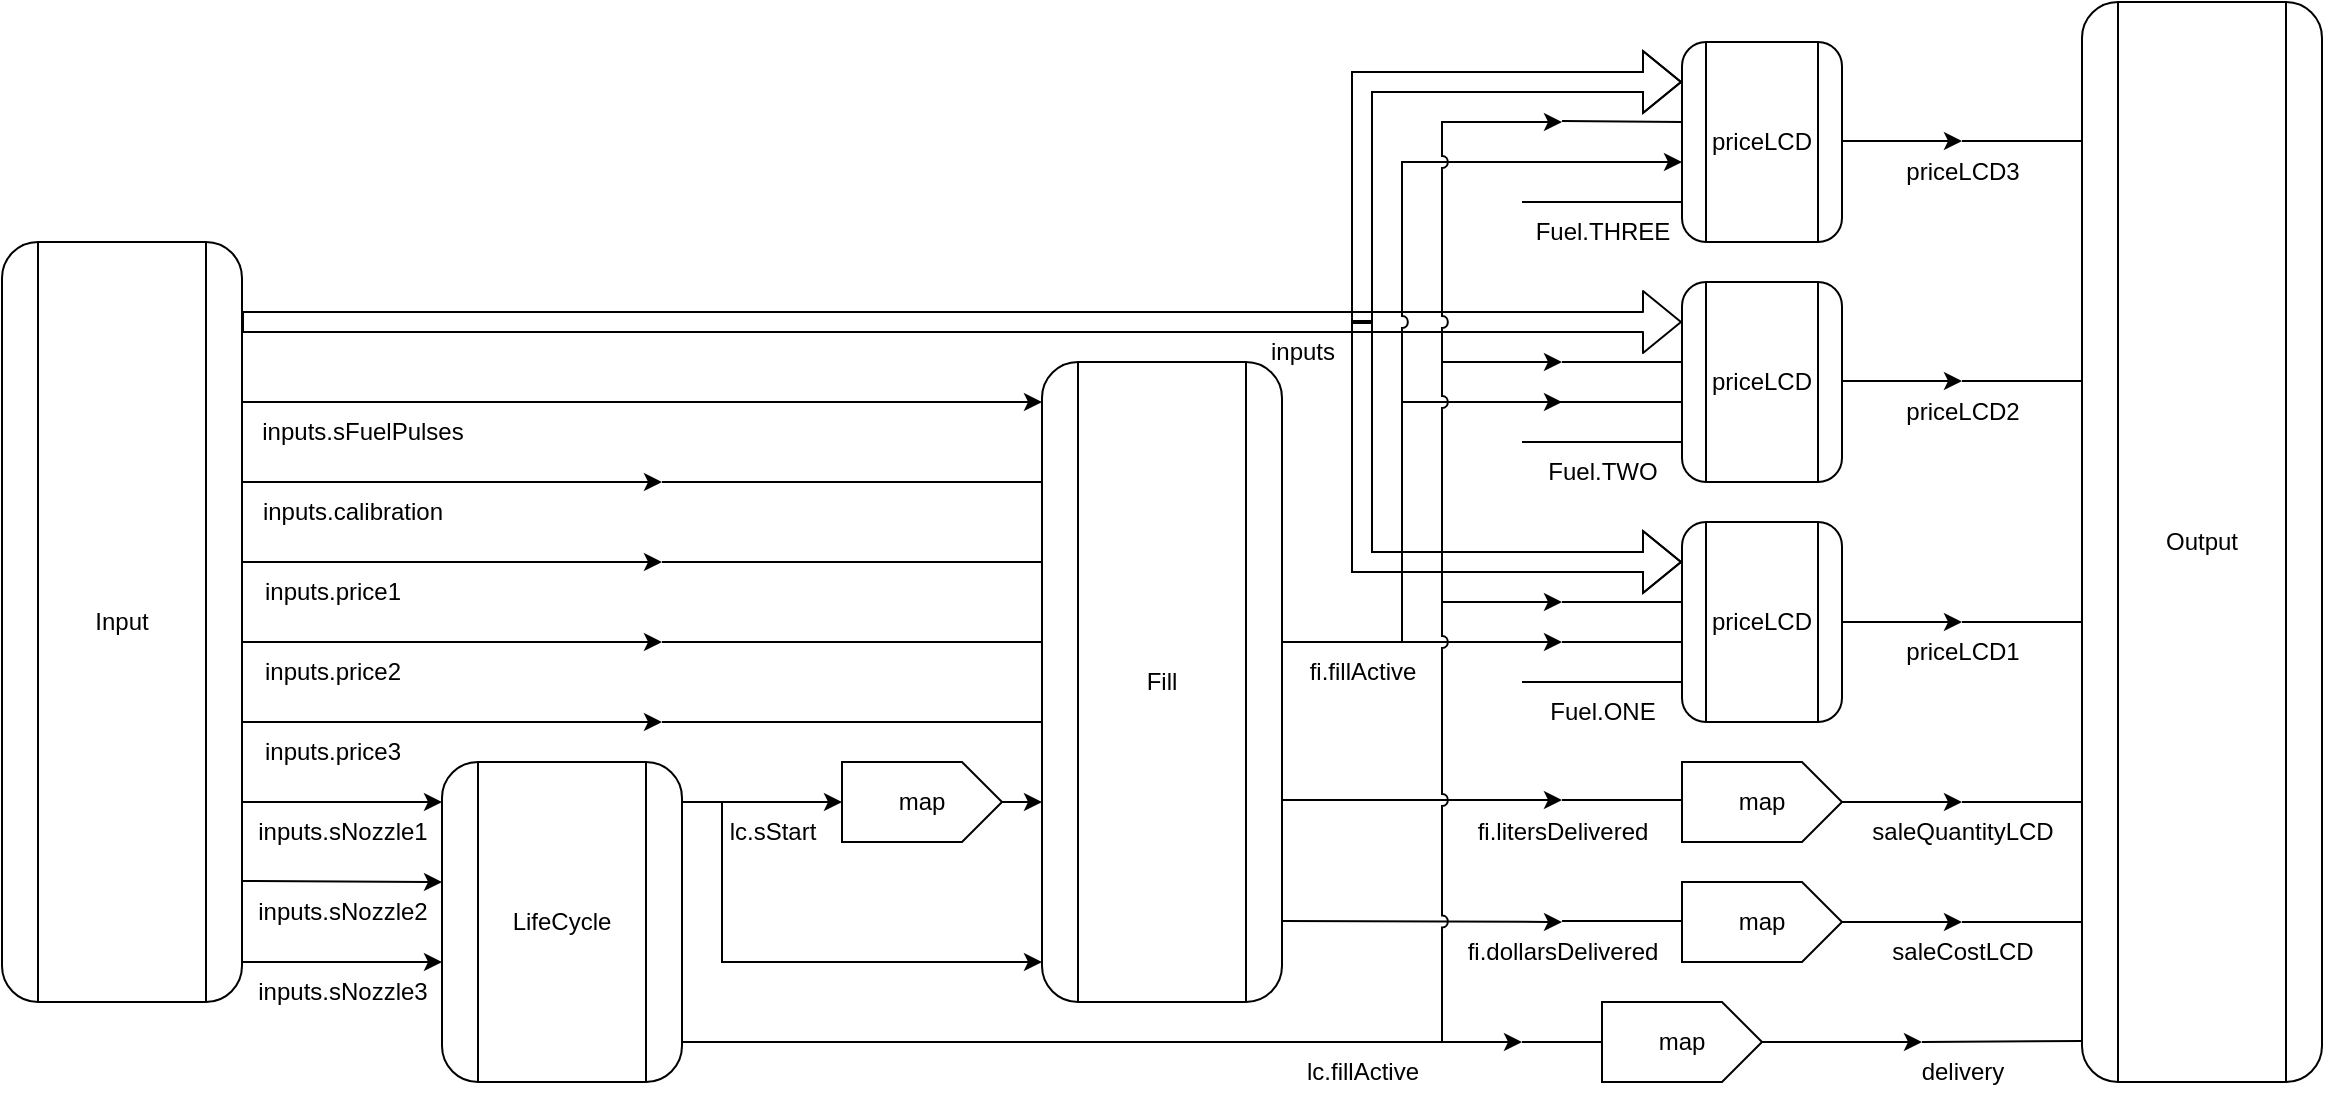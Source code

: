 <mxfile>
    <diagram name="ShowDollarsPump" id="QuZUMSP4Ry_GELF9dYyj">
        <mxGraphModel dx="1216" dy="598" grid="1" gridSize="10" guides="1" tooltips="1" connect="1" arrows="1" fold="1" page="1" pageScale="1" pageWidth="850" pageHeight="1100" math="0" shadow="0">
            <root>
                <mxCell id="0"/>
                <mxCell id="1" parent="0"/>
                <mxCell id="2" value="" style="shape=flexArrow;endArrow=classic;html=1;" parent="1" edge="1">
                    <mxGeometry width="50" height="50" relative="1" as="geometry">
                        <mxPoint x="160" y="220" as="sourcePoint"/>
                        <mxPoint x="880" y="220" as="targetPoint"/>
                    </mxGeometry>
                </mxCell>
                <mxCell id="JLQm9CUMwfTFUOuIeEnI-20" value="" style="endArrow=classic;html=1;rounded=0;jumpStyle=arc;" parent="1" edge="1">
                    <mxGeometry width="50" height="50" relative="1" as="geometry">
                        <mxPoint x="740" y="260" as="sourcePoint"/>
                        <mxPoint x="880" y="140" as="targetPoint"/>
                        <Array as="points">
                            <mxPoint x="740" y="140"/>
                        </Array>
                    </mxGeometry>
                </mxCell>
                <mxCell id="JLQm9CUMwfTFUOuIeEnI-19" value="" style="endArrow=classic;html=1;rounded=0;jumpStyle=arc;" parent="1" edge="1">
                    <mxGeometry width="50" height="50" relative="1" as="geometry">
                        <mxPoint x="740" y="380" as="sourcePoint"/>
                        <mxPoint x="820" y="260" as="targetPoint"/>
                        <Array as="points">
                            <mxPoint x="740" y="260"/>
                        </Array>
                    </mxGeometry>
                </mxCell>
                <mxCell id="JLQm9CUMwfTFUOuIeEnI-1" value="" style="endArrow=classic;html=1;rounded=0;jumpStyle=arc;" parent="1" edge="1">
                    <mxGeometry width="50" height="50" relative="1" as="geometry">
                        <mxPoint x="680" y="380" as="sourcePoint"/>
                        <mxPoint x="820" y="380" as="targetPoint"/>
                    </mxGeometry>
                </mxCell>
                <mxCell id="mebo6OQhrfcNjWwTvl6j-1" value="Input" style="shape=process;whiteSpace=wrap;html=1;backgroundOutline=1;rounded=1;" parent="1" vertex="1">
                    <mxGeometry x="40" y="180" width="120" height="380" as="geometry"/>
                </mxCell>
                <mxCell id="mebo6OQhrfcNjWwTvl6j-2" value="Output" style="shape=process;whiteSpace=wrap;html=1;backgroundOutline=1;rounded=1;" parent="1" vertex="1">
                    <mxGeometry x="1080" y="60" width="120" height="540" as="geometry"/>
                </mxCell>
                <mxCell id="mebo6OQhrfcNjWwTvl6j-3" value="LifeCycle" style="shape=process;whiteSpace=wrap;html=1;backgroundOutline=1;rounded=1;" parent="1" vertex="1">
                    <mxGeometry x="260" y="440" width="120" height="160" as="geometry"/>
                </mxCell>
                <mxCell id="mebo6OQhrfcNjWwTvl6j-4" value="" style="endArrow=classic;html=1;" parent="1" edge="1">
                    <mxGeometry width="50" height="50" relative="1" as="geometry">
                        <mxPoint x="160" y="460" as="sourcePoint"/>
                        <mxPoint x="260" y="460" as="targetPoint"/>
                    </mxGeometry>
                </mxCell>
                <mxCell id="mebo6OQhrfcNjWwTvl6j-12" value="" style="endArrow=classic;html=1;" parent="1" edge="1">
                    <mxGeometry width="50" height="50" relative="1" as="geometry">
                        <mxPoint x="160" y="499.5" as="sourcePoint"/>
                        <mxPoint x="260" y="500" as="targetPoint"/>
                    </mxGeometry>
                </mxCell>
                <mxCell id="mebo6OQhrfcNjWwTvl6j-14" value="" style="endArrow=classic;html=1;" parent="1" edge="1">
                    <mxGeometry width="50" height="50" relative="1" as="geometry">
                        <mxPoint x="160" y="540" as="sourcePoint"/>
                        <mxPoint x="260" y="540" as="targetPoint"/>
                    </mxGeometry>
                </mxCell>
                <mxCell id="mebo6OQhrfcNjWwTvl6j-16" value="inputs.sNozzle1" style="text;html=1;align=center;verticalAlign=middle;resizable=0;points=[];autosize=1;strokeColor=none;fillColor=none;" parent="1" vertex="1">
                    <mxGeometry x="155" y="460" width="110" height="30" as="geometry"/>
                </mxCell>
                <mxCell id="mebo6OQhrfcNjWwTvl6j-17" value="inputs.sNozzle2" style="text;html=1;align=center;verticalAlign=middle;resizable=0;points=[];autosize=1;strokeColor=none;fillColor=none;" parent="1" vertex="1">
                    <mxGeometry x="155" y="500" width="110" height="30" as="geometry"/>
                </mxCell>
                <mxCell id="mebo6OQhrfcNjWwTvl6j-18" value="inputs.sNozzle3" style="text;html=1;align=center;verticalAlign=middle;resizable=0;points=[];autosize=1;strokeColor=none;fillColor=none;" parent="1" vertex="1">
                    <mxGeometry x="155" y="540" width="110" height="30" as="geometry"/>
                </mxCell>
                <mxCell id="mebo6OQhrfcNjWwTvl6j-19" value="Fill" style="shape=process;whiteSpace=wrap;html=1;backgroundOutline=1;rounded=1;" parent="1" vertex="1">
                    <mxGeometry x="560" y="240" width="120" height="320" as="geometry"/>
                </mxCell>
                <mxCell id="mebo6OQhrfcNjWwTvl6j-20" value="" style="endArrow=classic;html=1;entryX=0.5;entryY=0;entryDx=0;entryDy=0;" parent="1" target="mebo6OQhrfcNjWwTvl6j-23" edge="1">
                    <mxGeometry width="50" height="50" relative="1" as="geometry">
                        <mxPoint x="380" y="460" as="sourcePoint"/>
                        <mxPoint x="480" y="460" as="targetPoint"/>
                    </mxGeometry>
                </mxCell>
                <mxCell id="mebo6OQhrfcNjWwTvl6j-21" value="" style="endArrow=classic;html=1;rounded=0;" parent="1" edge="1">
                    <mxGeometry width="50" height="50" relative="1" as="geometry">
                        <mxPoint x="400" y="460" as="sourcePoint"/>
                        <mxPoint x="560" y="540" as="targetPoint"/>
                        <Array as="points">
                            <mxPoint x="400" y="540"/>
                        </Array>
                    </mxGeometry>
                </mxCell>
                <mxCell id="mebo6OQhrfcNjWwTvl6j-24" style="edgeStyle=none;rounded=0;html=1;exitX=0.5;exitY=1;exitDx=0;exitDy=0;" parent="1" source="mebo6OQhrfcNjWwTvl6j-23" edge="1">
                    <mxGeometry relative="1" as="geometry">
                        <mxPoint x="560" y="460" as="targetPoint"/>
                    </mxGeometry>
                </mxCell>
                <mxCell id="mebo6OQhrfcNjWwTvl6j-23" value="map" style="shape=offPageConnector;whiteSpace=wrap;html=1;rounded=0;direction=north;size=0.25;" parent="1" vertex="1">
                    <mxGeometry x="460" y="440" width="80" height="40" as="geometry"/>
                </mxCell>
                <mxCell id="mebo6OQhrfcNjWwTvl6j-26" value="lc.sStart" style="text;html=1;align=center;verticalAlign=middle;resizable=0;points=[];autosize=1;strokeColor=none;fillColor=none;" parent="1" vertex="1">
                    <mxGeometry x="390" y="460" width="70" height="30" as="geometry"/>
                </mxCell>
                <mxCell id="mebo6OQhrfcNjWwTvl6j-27" value="" style="endArrow=classic;html=1;rounded=0;" parent="1" edge="1">
                    <mxGeometry width="50" height="50" relative="1" as="geometry">
                        <mxPoint x="160" y="420" as="sourcePoint"/>
                        <mxPoint x="370" y="420" as="targetPoint"/>
                    </mxGeometry>
                </mxCell>
                <mxCell id="mebo6OQhrfcNjWwTvl6j-28" value="" style="endArrow=classic;html=1;rounded=0;" parent="1" edge="1">
                    <mxGeometry width="50" height="50" relative="1" as="geometry">
                        <mxPoint x="160" y="380" as="sourcePoint"/>
                        <mxPoint x="370" y="380" as="targetPoint"/>
                    </mxGeometry>
                </mxCell>
                <mxCell id="mebo6OQhrfcNjWwTvl6j-29" value="" style="endArrow=classic;html=1;rounded=0;" parent="1" edge="1">
                    <mxGeometry width="50" height="50" relative="1" as="geometry">
                        <mxPoint x="160" y="340" as="sourcePoint"/>
                        <mxPoint x="370" y="340" as="targetPoint"/>
                    </mxGeometry>
                </mxCell>
                <mxCell id="mebo6OQhrfcNjWwTvl6j-30" value="" style="endArrow=classic;html=1;rounded=0;" parent="1" edge="1">
                    <mxGeometry width="50" height="50" relative="1" as="geometry">
                        <mxPoint x="160" y="300" as="sourcePoint"/>
                        <mxPoint x="370" y="300" as="targetPoint"/>
                    </mxGeometry>
                </mxCell>
                <mxCell id="mebo6OQhrfcNjWwTvl6j-31" value="" style="endArrow=classic;html=1;rounded=0;" parent="1" edge="1">
                    <mxGeometry width="50" height="50" relative="1" as="geometry">
                        <mxPoint x="160" y="260" as="sourcePoint"/>
                        <mxPoint x="560" y="260" as="targetPoint"/>
                    </mxGeometry>
                </mxCell>
                <mxCell id="mebo6OQhrfcNjWwTvl6j-32" value="" style="endArrow=none;html=1;rounded=0;" parent="1" edge="1">
                    <mxGeometry width="50" height="50" relative="1" as="geometry">
                        <mxPoint x="370" y="300" as="sourcePoint"/>
                        <mxPoint x="560" y="300" as="targetPoint"/>
                    </mxGeometry>
                </mxCell>
                <mxCell id="mebo6OQhrfcNjWwTvl6j-33" value="" style="endArrow=none;html=1;rounded=0;" parent="1" edge="1">
                    <mxGeometry width="50" height="50" relative="1" as="geometry">
                        <mxPoint x="370" y="340" as="sourcePoint"/>
                        <mxPoint x="560" y="340" as="targetPoint"/>
                    </mxGeometry>
                </mxCell>
                <mxCell id="mebo6OQhrfcNjWwTvl6j-34" value="" style="endArrow=none;html=1;rounded=0;" parent="1" edge="1">
                    <mxGeometry width="50" height="50" relative="1" as="geometry">
                        <mxPoint x="370" y="380" as="sourcePoint"/>
                        <mxPoint x="560" y="380" as="targetPoint"/>
                    </mxGeometry>
                </mxCell>
                <mxCell id="mebo6OQhrfcNjWwTvl6j-35" value="" style="endArrow=none;html=1;rounded=0;" parent="1" edge="1">
                    <mxGeometry width="50" height="50" relative="1" as="geometry">
                        <mxPoint x="370" y="420" as="sourcePoint"/>
                        <mxPoint x="560" y="420" as="targetPoint"/>
                    </mxGeometry>
                </mxCell>
                <mxCell id="mebo6OQhrfcNjWwTvl6j-36" value="inputs.sFuelPulses" style="text;html=1;align=center;verticalAlign=middle;resizable=0;points=[];autosize=1;strokeColor=none;fillColor=none;" parent="1" vertex="1">
                    <mxGeometry x="160" y="260" width="120" height="30" as="geometry"/>
                </mxCell>
                <mxCell id="mebo6OQhrfcNjWwTvl6j-38" value="inputs.calibration" style="text;html=1;align=center;verticalAlign=middle;resizable=0;points=[];autosize=1;strokeColor=none;fillColor=none;" parent="1" vertex="1">
                    <mxGeometry x="160" y="300" width="110" height="30" as="geometry"/>
                </mxCell>
                <mxCell id="mebo6OQhrfcNjWwTvl6j-39" value="inputs.price1" style="text;html=1;align=center;verticalAlign=middle;resizable=0;points=[];autosize=1;strokeColor=none;fillColor=none;" parent="1" vertex="1">
                    <mxGeometry x="160" y="340" width="90" height="30" as="geometry"/>
                </mxCell>
                <mxCell id="mebo6OQhrfcNjWwTvl6j-40" value="inputs.price2" style="text;html=1;align=center;verticalAlign=middle;resizable=0;points=[];autosize=1;strokeColor=none;fillColor=none;" parent="1" vertex="1">
                    <mxGeometry x="160" y="380" width="90" height="30" as="geometry"/>
                </mxCell>
                <mxCell id="mebo6OQhrfcNjWwTvl6j-41" value="inputs.price3" style="text;html=1;align=center;verticalAlign=middle;resizable=0;points=[];autosize=1;strokeColor=none;fillColor=none;" parent="1" vertex="1">
                    <mxGeometry x="160" y="420" width="90" height="30" as="geometry"/>
                </mxCell>
                <mxCell id="mebo6OQhrfcNjWwTvl6j-45" value="" style="endArrow=classic;html=1;rounded=0;" parent="1" edge="1">
                    <mxGeometry width="50" height="50" relative="1" as="geometry">
                        <mxPoint x="380" y="580" as="sourcePoint"/>
                        <mxPoint x="800" y="580" as="targetPoint"/>
                    </mxGeometry>
                </mxCell>
                <mxCell id="mebo6OQhrfcNjWwTvl6j-46" value="" style="endArrow=none;html=1;rounded=0;entryX=0.5;entryY=0;entryDx=0;entryDy=0;" parent="1" target="mebo6OQhrfcNjWwTvl6j-47" edge="1">
                    <mxGeometry width="50" height="50" relative="1" as="geometry">
                        <mxPoint x="800" y="580" as="sourcePoint"/>
                        <mxPoint x="800" y="580" as="targetPoint"/>
                    </mxGeometry>
                </mxCell>
                <mxCell id="mebo6OQhrfcNjWwTvl6j-47" value="map" style="shape=offPageConnector;whiteSpace=wrap;html=1;rounded=0;direction=north;size=0.25;" parent="1" vertex="1">
                    <mxGeometry x="840" y="560" width="80" height="40" as="geometry"/>
                </mxCell>
                <mxCell id="mebo6OQhrfcNjWwTvl6j-48" value="" style="endArrow=classic;html=1;rounded=0;" parent="1" edge="1">
                    <mxGeometry width="50" height="50" relative="1" as="geometry">
                        <mxPoint x="920" y="580" as="sourcePoint"/>
                        <mxPoint x="1000" y="580" as="targetPoint"/>
                    </mxGeometry>
                </mxCell>
                <mxCell id="mebo6OQhrfcNjWwTvl6j-49" value="" style="endArrow=none;html=1;rounded=0;" parent="1" edge="1">
                    <mxGeometry width="50" height="50" relative="1" as="geometry">
                        <mxPoint x="1000" y="580" as="sourcePoint"/>
                        <mxPoint x="1080" y="579.5" as="targetPoint"/>
                    </mxGeometry>
                </mxCell>
                <mxCell id="mebo6OQhrfcNjWwTvl6j-50" value="delivery" style="text;html=1;align=center;verticalAlign=middle;resizable=0;points=[];autosize=1;strokeColor=none;fillColor=none;" parent="1" vertex="1">
                    <mxGeometry x="990" y="580" width="60" height="30" as="geometry"/>
                </mxCell>
                <mxCell id="mebo6OQhrfcNjWwTvl6j-52" value="map" style="shape=offPageConnector;whiteSpace=wrap;html=1;rounded=0;direction=north;size=0.25;" parent="1" vertex="1">
                    <mxGeometry x="880" y="500" width="80" height="40" as="geometry"/>
                </mxCell>
                <mxCell id="mebo6OQhrfcNjWwTvl6j-53" value="" style="endArrow=classic;html=1;rounded=0;" parent="1" edge="1">
                    <mxGeometry width="50" height="50" relative="1" as="geometry">
                        <mxPoint x="680" y="519.5" as="sourcePoint"/>
                        <mxPoint x="820" y="520" as="targetPoint"/>
                    </mxGeometry>
                </mxCell>
                <mxCell id="_pz_rEbo8fQSTLlLXx0z-1" value="map" style="shape=offPageConnector;whiteSpace=wrap;html=1;rounded=0;direction=north;size=0.25;" parent="1" vertex="1">
                    <mxGeometry x="880" y="440" width="80" height="40" as="geometry"/>
                </mxCell>
                <mxCell id="_pz_rEbo8fQSTLlLXx0z-2" value="" style="endArrow=none;html=1;rounded=0;" parent="1" edge="1">
                    <mxGeometry width="50" height="50" relative="1" as="geometry">
                        <mxPoint x="820" y="519.5" as="sourcePoint"/>
                        <mxPoint x="880" y="519.5" as="targetPoint"/>
                    </mxGeometry>
                </mxCell>
                <mxCell id="_pz_rEbo8fQSTLlLXx0z-3" value="" style="endArrow=classic;html=1;rounded=0;" parent="1" edge="1">
                    <mxGeometry width="50" height="50" relative="1" as="geometry">
                        <mxPoint x="680" y="459" as="sourcePoint"/>
                        <mxPoint x="820" y="459" as="targetPoint"/>
                    </mxGeometry>
                </mxCell>
                <mxCell id="_pz_rEbo8fQSTLlLXx0z-4" value="" style="endArrow=none;html=1;rounded=0;" parent="1" edge="1">
                    <mxGeometry width="50" height="50" relative="1" as="geometry">
                        <mxPoint x="820" y="459" as="sourcePoint"/>
                        <mxPoint x="880" y="459" as="targetPoint"/>
                    </mxGeometry>
                </mxCell>
                <mxCell id="_pz_rEbo8fQSTLlLXx0z-5" value="fi.dollarsDelivered" style="text;html=1;align=center;verticalAlign=middle;resizable=0;points=[];autosize=1;strokeColor=none;fillColor=none;rotation=0;" parent="1" vertex="1">
                    <mxGeometry x="760" y="520" width="120" height="30" as="geometry"/>
                </mxCell>
                <mxCell id="_pz_rEbo8fQSTLlLXx0z-7" value="fi.litersDelivered" style="text;html=1;align=center;verticalAlign=middle;resizable=0;points=[];autosize=1;strokeColor=none;fillColor=none;" parent="1" vertex="1">
                    <mxGeometry x="765" y="460" width="110" height="30" as="geometry"/>
                </mxCell>
                <mxCell id="_pz_rEbo8fQSTLlLXx0z-9" value="priceLCD" style="shape=process;whiteSpace=wrap;html=1;backgroundOutline=1;rounded=1;" parent="1" vertex="1">
                    <mxGeometry x="880" y="320" width="80" height="100" as="geometry"/>
                </mxCell>
                <mxCell id="JLQm9CUMwfTFUOuIeEnI-2" value="" style="endArrow=none;html=1;rounded=0;jumpStyle=arc;" parent="1" edge="1">
                    <mxGeometry width="50" height="50" relative="1" as="geometry">
                        <mxPoint x="820" y="380" as="sourcePoint"/>
                        <mxPoint x="880" y="380" as="targetPoint"/>
                    </mxGeometry>
                </mxCell>
                <mxCell id="JLQm9CUMwfTFUOuIeEnI-3" value="fi.fillActive" style="text;html=1;align=center;verticalAlign=middle;resizable=0;points=[];autosize=1;strokeColor=none;fillColor=none;" parent="1" vertex="1">
                    <mxGeometry x="680" y="380" width="80" height="30" as="geometry"/>
                </mxCell>
                <mxCell id="JLQm9CUMwfTFUOuIeEnI-4" value="" style="endArrow=none;html=1;rounded=0;jumpStyle=arc;" parent="1" edge="1">
                    <mxGeometry width="50" height="50" relative="1" as="geometry">
                        <mxPoint x="800" y="400" as="sourcePoint"/>
                        <mxPoint x="880" y="400" as="targetPoint"/>
                    </mxGeometry>
                </mxCell>
                <mxCell id="JLQm9CUMwfTFUOuIeEnI-6" value="Fuel.ONE" style="text;html=1;align=center;verticalAlign=middle;resizable=0;points=[];autosize=1;strokeColor=none;fillColor=none;" parent="1" vertex="1">
                    <mxGeometry x="800" y="400" width="80" height="30" as="geometry"/>
                </mxCell>
                <mxCell id="JLQm9CUMwfTFUOuIeEnI-7" value="priceLCD" style="shape=process;whiteSpace=wrap;html=1;backgroundOutline=1;rounded=1;" parent="1" vertex="1">
                    <mxGeometry x="880" y="200" width="80" height="100" as="geometry"/>
                </mxCell>
                <mxCell id="JLQm9CUMwfTFUOuIeEnI-8" value="priceLCD" style="shape=process;whiteSpace=wrap;html=1;backgroundOutline=1;rounded=1;" parent="1" vertex="1">
                    <mxGeometry x="880" y="80" width="80" height="100" as="geometry"/>
                </mxCell>
                <mxCell id="JLQm9CUMwfTFUOuIeEnI-9" value="lc.fillActive" style="text;html=1;align=center;verticalAlign=middle;resizable=0;points=[];autosize=1;strokeColor=none;fillColor=none;" parent="1" vertex="1">
                    <mxGeometry x="680" y="580" width="80" height="30" as="geometry"/>
                </mxCell>
                <mxCell id="JLQm9CUMwfTFUOuIeEnI-10" value="" style="endArrow=none;html=1;rounded=0;jumpStyle=arc;" parent="1" edge="1">
                    <mxGeometry width="50" height="50" relative="1" as="geometry">
                        <mxPoint x="800" y="280" as="sourcePoint"/>
                        <mxPoint x="880" y="280" as="targetPoint"/>
                    </mxGeometry>
                </mxCell>
                <mxCell id="JLQm9CUMwfTFUOuIeEnI-11" value="Fuel.TWO" style="text;html=1;align=center;verticalAlign=middle;resizable=0;points=[];autosize=1;strokeColor=none;fillColor=none;" parent="1" vertex="1">
                    <mxGeometry x="800" y="280" width="80" height="30" as="geometry"/>
                </mxCell>
                <mxCell id="JLQm9CUMwfTFUOuIeEnI-12" value="" style="endArrow=classic;html=1;rounded=0;jumpStyle=arc;" parent="1" edge="1">
                    <mxGeometry width="50" height="50" relative="1" as="geometry">
                        <mxPoint x="760" y="580" as="sourcePoint"/>
                        <mxPoint x="820" y="360" as="targetPoint"/>
                        <Array as="points">
                            <mxPoint x="760" y="360"/>
                        </Array>
                    </mxGeometry>
                </mxCell>
                <mxCell id="JLQm9CUMwfTFUOuIeEnI-13" value="" style="endArrow=none;html=1;rounded=0;jumpStyle=arc;" parent="1" edge="1">
                    <mxGeometry width="50" height="50" relative="1" as="geometry">
                        <mxPoint x="820" y="360" as="sourcePoint"/>
                        <mxPoint x="880" y="360" as="targetPoint"/>
                    </mxGeometry>
                </mxCell>
                <mxCell id="JLQm9CUMwfTFUOuIeEnI-14" value="" style="endArrow=classic;html=1;rounded=0;jumpStyle=arc;" parent="1" edge="1">
                    <mxGeometry width="50" height="50" relative="1" as="geometry">
                        <mxPoint x="760" y="360" as="sourcePoint"/>
                        <mxPoint x="820" y="240" as="targetPoint"/>
                        <Array as="points">
                            <mxPoint x="760" y="240"/>
                        </Array>
                    </mxGeometry>
                </mxCell>
                <mxCell id="JLQm9CUMwfTFUOuIeEnI-15" value="" style="endArrow=none;html=1;rounded=0;jumpStyle=arc;" parent="1" edge="1">
                    <mxGeometry width="50" height="50" relative="1" as="geometry">
                        <mxPoint x="815" y="260" as="sourcePoint"/>
                        <mxPoint x="880" y="260" as="targetPoint"/>
                    </mxGeometry>
                </mxCell>
                <mxCell id="JLQm9CUMwfTFUOuIeEnI-16" value="" style="endArrow=classic;html=1;rounded=0;jumpStyle=arc;" parent="1" edge="1">
                    <mxGeometry width="50" height="50" relative="1" as="geometry">
                        <mxPoint x="760" y="240" as="sourcePoint"/>
                        <mxPoint x="820" y="120" as="targetPoint"/>
                        <Array as="points">
                            <mxPoint x="760" y="120"/>
                        </Array>
                    </mxGeometry>
                </mxCell>
                <mxCell id="JLQm9CUMwfTFUOuIeEnI-17" value="" style="endArrow=none;html=1;rounded=0;jumpStyle=arc;" parent="1" edge="1">
                    <mxGeometry width="50" height="50" relative="1" as="geometry">
                        <mxPoint x="820" y="119.5" as="sourcePoint"/>
                        <mxPoint x="880" y="120" as="targetPoint"/>
                    </mxGeometry>
                </mxCell>
                <mxCell id="JLQm9CUMwfTFUOuIeEnI-21" value="" style="endArrow=none;html=1;rounded=0;jumpStyle=arc;" parent="1" edge="1">
                    <mxGeometry width="50" height="50" relative="1" as="geometry">
                        <mxPoint x="800" y="160" as="sourcePoint"/>
                        <mxPoint x="880" y="160" as="targetPoint"/>
                    </mxGeometry>
                </mxCell>
                <mxCell id="JLQm9CUMwfTFUOuIeEnI-22" value="Fuel.THREE" style="text;html=1;align=center;verticalAlign=middle;resizable=0;points=[];autosize=1;strokeColor=none;fillColor=none;" parent="1" vertex="1">
                    <mxGeometry x="795" y="160" width="90" height="30" as="geometry"/>
                </mxCell>
                <mxCell id="JLQm9CUMwfTFUOuIeEnI-23" value="" style="endArrow=classic;html=1;rounded=0;jumpStyle=arc;" parent="1" edge="1">
                    <mxGeometry width="50" height="50" relative="1" as="geometry">
                        <mxPoint x="960" y="520" as="sourcePoint"/>
                        <mxPoint x="1020" y="520" as="targetPoint"/>
                    </mxGeometry>
                </mxCell>
                <mxCell id="JLQm9CUMwfTFUOuIeEnI-24" value="" style="endArrow=classic;html=1;rounded=0;jumpStyle=arc;" parent="1" edge="1">
                    <mxGeometry width="50" height="50" relative="1" as="geometry">
                        <mxPoint x="960" y="460" as="sourcePoint"/>
                        <mxPoint x="1020" y="460" as="targetPoint"/>
                    </mxGeometry>
                </mxCell>
                <mxCell id="JLQm9CUMwfTFUOuIeEnI-25" value="" style="endArrow=none;html=1;rounded=0;jumpStyle=arc;" parent="1" edge="1">
                    <mxGeometry width="50" height="50" relative="1" as="geometry">
                        <mxPoint x="1020" y="460" as="sourcePoint"/>
                        <mxPoint x="1080" y="460" as="targetPoint"/>
                    </mxGeometry>
                </mxCell>
                <mxCell id="JLQm9CUMwfTFUOuIeEnI-26" value="" style="endArrow=none;html=1;rounded=0;jumpStyle=arc;" parent="1" edge="1">
                    <mxGeometry width="50" height="50" relative="1" as="geometry">
                        <mxPoint x="1020" y="520" as="sourcePoint"/>
                        <mxPoint x="1080" y="520" as="targetPoint"/>
                    </mxGeometry>
                </mxCell>
                <mxCell id="JLQm9CUMwfTFUOuIeEnI-27" value="saleCostLCD" style="text;html=1;align=center;verticalAlign=middle;resizable=0;points=[];autosize=1;strokeColor=none;fillColor=none;" parent="1" vertex="1">
                    <mxGeometry x="975" y="520" width="90" height="30" as="geometry"/>
                </mxCell>
                <mxCell id="JLQm9CUMwfTFUOuIeEnI-29" value="saleQuantityLCD" style="text;html=1;align=center;verticalAlign=middle;resizable=0;points=[];autosize=1;strokeColor=none;fillColor=none;" parent="1" vertex="1">
                    <mxGeometry x="965" y="460" width="110" height="30" as="geometry"/>
                </mxCell>
                <mxCell id="JLQm9CUMwfTFUOuIeEnI-30" value="" style="endArrow=classic;html=1;rounded=0;jumpStyle=arc;" parent="1" edge="1">
                    <mxGeometry width="50" height="50" relative="1" as="geometry">
                        <mxPoint x="960" y="370" as="sourcePoint"/>
                        <mxPoint x="1020" y="370" as="targetPoint"/>
                    </mxGeometry>
                </mxCell>
                <mxCell id="JLQm9CUMwfTFUOuIeEnI-31" value="" style="endArrow=none;html=1;rounded=0;jumpStyle=arc;" parent="1" edge="1">
                    <mxGeometry width="50" height="50" relative="1" as="geometry">
                        <mxPoint x="1020" y="370" as="sourcePoint"/>
                        <mxPoint x="1080" y="370" as="targetPoint"/>
                    </mxGeometry>
                </mxCell>
                <mxCell id="JLQm9CUMwfTFUOuIeEnI-32" value="" style="endArrow=classic;html=1;rounded=0;jumpStyle=arc;" parent="1" edge="1">
                    <mxGeometry width="50" height="50" relative="1" as="geometry">
                        <mxPoint x="960" y="249.5" as="sourcePoint"/>
                        <mxPoint x="1020" y="249.5" as="targetPoint"/>
                    </mxGeometry>
                </mxCell>
                <mxCell id="JLQm9CUMwfTFUOuIeEnI-33" value="" style="endArrow=none;html=1;rounded=0;jumpStyle=arc;" parent="1" edge="1">
                    <mxGeometry width="50" height="50" relative="1" as="geometry">
                        <mxPoint x="1020" y="249.5" as="sourcePoint"/>
                        <mxPoint x="1080" y="249.5" as="targetPoint"/>
                    </mxGeometry>
                </mxCell>
                <mxCell id="JLQm9CUMwfTFUOuIeEnI-34" value="" style="endArrow=classic;html=1;rounded=0;jumpStyle=arc;" parent="1" edge="1">
                    <mxGeometry width="50" height="50" relative="1" as="geometry">
                        <mxPoint x="960" y="129.5" as="sourcePoint"/>
                        <mxPoint x="1020" y="129.5" as="targetPoint"/>
                    </mxGeometry>
                </mxCell>
                <mxCell id="JLQm9CUMwfTFUOuIeEnI-35" value="" style="endArrow=none;html=1;rounded=0;jumpStyle=arc;" parent="1" edge="1">
                    <mxGeometry width="50" height="50" relative="1" as="geometry">
                        <mxPoint x="1020" y="129.5" as="sourcePoint"/>
                        <mxPoint x="1080" y="129.5" as="targetPoint"/>
                    </mxGeometry>
                </mxCell>
                <mxCell id="JLQm9CUMwfTFUOuIeEnI-36" value="priceLCD1" style="text;html=1;align=center;verticalAlign=middle;resizable=0;points=[];autosize=1;strokeColor=none;fillColor=none;" parent="1" vertex="1">
                    <mxGeometry x="980" y="370" width="80" height="30" as="geometry"/>
                </mxCell>
                <mxCell id="JLQm9CUMwfTFUOuIeEnI-37" value="priceLCD2" style="text;html=1;align=center;verticalAlign=middle;resizable=0;points=[];autosize=1;strokeColor=none;fillColor=none;" parent="1" vertex="1">
                    <mxGeometry x="980" y="250" width="80" height="30" as="geometry"/>
                </mxCell>
                <mxCell id="JLQm9CUMwfTFUOuIeEnI-38" value="priceLCD3" style="text;html=1;align=center;verticalAlign=middle;resizable=0;points=[];autosize=1;strokeColor=none;fillColor=none;" parent="1" vertex="1">
                    <mxGeometry x="980" y="130" width="80" height="30" as="geometry"/>
                </mxCell>
                <mxCell id="V8c069czIQQkr_DmE9NV-1" value="" style="endArrow=none;html=1;rounded=0;jumpStyle=arc;" parent="1" edge="1">
                    <mxGeometry width="50" height="50" relative="1" as="geometry">
                        <mxPoint x="820" y="240" as="sourcePoint"/>
                        <mxPoint x="880" y="240" as="targetPoint"/>
                    </mxGeometry>
                </mxCell>
                <mxCell id="V8c069czIQQkr_DmE9NV-9" value="inputs" style="text;html=1;align=center;verticalAlign=middle;resizable=0;points=[];autosize=1;strokeColor=none;fillColor=none;" parent="1" vertex="1">
                    <mxGeometry x="660" y="220" width="60" height="30" as="geometry"/>
                </mxCell>
                <mxCell id="3" value="" style="shape=flexArrow;endArrow=classic;html=1;rounded=0;" parent="1" edge="1">
                    <mxGeometry width="50" height="50" relative="1" as="geometry">
                        <mxPoint x="720" y="220" as="sourcePoint"/>
                        <mxPoint x="880" y="100" as="targetPoint"/>
                        <Array as="points">
                            <mxPoint x="720" y="100"/>
                        </Array>
                    </mxGeometry>
                </mxCell>
                <mxCell id="4" value="" style="shape=flexArrow;endArrow=classic;html=1;rounded=0;" parent="1" edge="1">
                    <mxGeometry width="50" height="50" relative="1" as="geometry">
                        <mxPoint x="720" y="220" as="sourcePoint"/>
                        <mxPoint x="880" y="340" as="targetPoint"/>
                        <Array as="points">
                            <mxPoint x="720" y="340"/>
                        </Array>
                    </mxGeometry>
                </mxCell>
            </root>
        </mxGraphModel>
    </diagram>
    <diagram id="TtCaf846oeRRmCeh8Irn" name="printLCD">
        <mxGraphModel dx="1216" dy="598" grid="1" gridSize="10" guides="1" tooltips="1" connect="1" arrows="1" fold="1" page="1" pageScale="1" pageWidth="850" pageHeight="1100" math="0" shadow="0">
            <root>
                <mxCell id="0"/>
                <mxCell id="1" parent="0"/>
                <mxCell id="0VLVwaTUArkGNqJJaJ7w-1" value="Input" style="shape=process;whiteSpace=wrap;html=1;backgroundOutline=1;rounded=1;" vertex="1" parent="1">
                    <mxGeometry x="40" y="320" width="120" height="120" as="geometry"/>
                </mxCell>
                <mxCell id="0VLVwaTUArkGNqJJaJ7w-2" value="switch" style="shape=process;whiteSpace=wrap;html=1;backgroundOutline=1;rounded=1;" vertex="1" parent="1">
                    <mxGeometry x="280" y="320" width="80" height="160" as="geometry"/>
                </mxCell>
                <mxCell id="0VLVwaTUArkGNqJJaJ7w-3" value="" style="endArrow=classic;html=1;" edge="1" parent="1">
                    <mxGeometry width="50" height="50" relative="1" as="geometry">
                        <mxPoint x="160" y="340" as="sourcePoint"/>
                        <mxPoint x="220" y="340" as="targetPoint"/>
                    </mxGeometry>
                </mxCell>
                <mxCell id="0VLVwaTUArkGNqJJaJ7w-4" value="" style="endArrow=none;html=1;" edge="1" parent="1">
                    <mxGeometry width="50" height="50" relative="1" as="geometry">
                        <mxPoint x="220" y="340" as="sourcePoint"/>
                        <mxPoint x="280" y="340" as="targetPoint"/>
                    </mxGeometry>
                </mxCell>
                <mxCell id="0VLVwaTUArkGNqJJaJ7w-13" value="" style="endArrow=classic;html=1;" edge="1" parent="1">
                    <mxGeometry width="50" height="50" relative="1" as="geometry">
                        <mxPoint x="160" y="379.5" as="sourcePoint"/>
                        <mxPoint x="220" y="379.5" as="targetPoint"/>
                    </mxGeometry>
                </mxCell>
                <mxCell id="0VLVwaTUArkGNqJJaJ7w-14" value="" style="endArrow=none;html=1;" edge="1" parent="1">
                    <mxGeometry width="50" height="50" relative="1" as="geometry">
                        <mxPoint x="220" y="379.5" as="sourcePoint"/>
                        <mxPoint x="280" y="379.5" as="targetPoint"/>
                    </mxGeometry>
                </mxCell>
                <mxCell id="0VLVwaTUArkGNqJJaJ7w-15" value="" style="endArrow=classic;html=1;" edge="1" parent="1">
                    <mxGeometry width="50" height="50" relative="1" as="geometry">
                        <mxPoint x="160" y="420" as="sourcePoint"/>
                        <mxPoint x="220" y="420" as="targetPoint"/>
                    </mxGeometry>
                </mxCell>
                <mxCell id="0VLVwaTUArkGNqJJaJ7w-16" value="" style="endArrow=none;html=1;" edge="1" parent="1">
                    <mxGeometry width="50" height="50" relative="1" as="geometry">
                        <mxPoint x="220" y="420" as="sourcePoint"/>
                        <mxPoint x="280" y="420" as="targetPoint"/>
                    </mxGeometry>
                </mxCell>
                <mxCell id="0VLVwaTUArkGNqJJaJ7w-17" value="inputs.price3" style="text;html=1;align=center;verticalAlign=middle;resizable=0;points=[];autosize=1;strokeColor=none;fillColor=none;" vertex="1" parent="1">
                    <mxGeometry x="170" y="420" width="90" height="30" as="geometry"/>
                </mxCell>
                <mxCell id="0VLVwaTUArkGNqJJaJ7w-18" value="inputs.price1" style="text;html=1;align=center;verticalAlign=middle;resizable=0;points=[];autosize=1;strokeColor=none;fillColor=none;" vertex="1" parent="1">
                    <mxGeometry x="170" y="340" width="90" height="30" as="geometry"/>
                </mxCell>
                <mxCell id="0VLVwaTUArkGNqJJaJ7w-19" value="inputs.price2" style="text;html=1;align=center;verticalAlign=middle;resizable=0;points=[];autosize=1;strokeColor=none;fillColor=none;" vertex="1" parent="1">
                    <mxGeometry x="170" y="380" width="90" height="30" as="geometry"/>
                </mxCell>
                <mxCell id="0VLVwaTUArkGNqJJaJ7w-20" value="" style="endArrow=none;html=1;" edge="1" parent="1">
                    <mxGeometry width="50" height="50" relative="1" as="geometry">
                        <mxPoint x="40" y="460" as="sourcePoint"/>
                        <mxPoint x="280" y="460" as="targetPoint"/>
                    </mxGeometry>
                </mxCell>
                <mxCell id="0VLVwaTUArkGNqJJaJ7w-23" value="fuel" style="text;html=1;align=center;verticalAlign=middle;resizable=0;points=[];autosize=1;strokeColor=none;fillColor=none;" vertex="1" parent="1">
                    <mxGeometry x="195" y="460" width="40" height="30" as="geometry"/>
                </mxCell>
                <mxCell id="0VLVwaTUArkGNqJJaJ7w-24" value="" style="endArrow=classic;html=1;" edge="1" parent="1">
                    <mxGeometry width="50" height="50" relative="1" as="geometry">
                        <mxPoint x="360" y="400" as="sourcePoint"/>
                        <mxPoint x="440" y="400" as="targetPoint"/>
                    </mxGeometry>
                </mxCell>
                <mxCell id="0VLVwaTUArkGNqJJaJ7w-25" value="" style="shape=trapezoid;perimeter=trapezoidPerimeter;whiteSpace=wrap;html=1;fixedSize=1;rounded=0;direction=south;" vertex="1" parent="1">
                    <mxGeometry x="440" y="360" width="60" height="220" as="geometry"/>
                </mxCell>
                <mxCell id="0VLVwaTUArkGNqJJaJ7w-26" value="" style="endArrow=classic;html=1;" edge="1" parent="1">
                    <mxGeometry width="50" height="50" relative="1" as="geometry">
                        <mxPoint x="40" y="500" as="sourcePoint"/>
                        <mxPoint x="240" y="500" as="targetPoint"/>
                    </mxGeometry>
                </mxCell>
                <mxCell id="0VLVwaTUArkGNqJJaJ7w-27" value="" style="endArrow=none;html=1;" edge="1" parent="1">
                    <mxGeometry width="50" height="50" relative="1" as="geometry">
                        <mxPoint x="240" y="500" as="sourcePoint"/>
                        <mxPoint x="440" y="500" as="targetPoint"/>
                    </mxGeometry>
                </mxCell>
                <mxCell id="0VLVwaTUArkGNqJJaJ7w-28" value="" style="endArrow=classic;html=1;" edge="1" parent="1">
                    <mxGeometry width="50" height="50" relative="1" as="geometry">
                        <mxPoint x="40" y="540" as="sourcePoint"/>
                        <mxPoint x="240" y="540" as="targetPoint"/>
                    </mxGeometry>
                </mxCell>
                <mxCell id="0VLVwaTUArkGNqJJaJ7w-29" value="" style="endArrow=none;html=1;" edge="1" parent="1">
                    <mxGeometry width="50" height="50" relative="1" as="geometry">
                        <mxPoint x="240" y="540" as="sourcePoint"/>
                        <mxPoint x="440" y="540" as="targetPoint"/>
                    </mxGeometry>
                </mxCell>
                <mxCell id="0VLVwaTUArkGNqJJaJ7w-30" value="" style="endArrow=classic;html=1;" edge="1" parent="1">
                    <mxGeometry width="50" height="50" relative="1" as="geometry">
                        <mxPoint x="500" y="469.5" as="sourcePoint"/>
                        <mxPoint x="560" y="469.5" as="targetPoint"/>
                    </mxGeometry>
                </mxCell>
                <mxCell id="0VLVwaTUArkGNqJJaJ7w-31" value="" style="endArrow=none;html=1;" edge="1" parent="1">
                    <mxGeometry width="50" height="50" relative="1" as="geometry">
                        <mxPoint x="560" y="469.5" as="sourcePoint"/>
                        <mxPoint x="620" y="469.5" as="targetPoint"/>
                    </mxGeometry>
                </mxCell>
                <mxCell id="0VLVwaTUArkGNqJJaJ7w-34" value="fillActive" style="text;html=1;align=center;verticalAlign=middle;resizable=0;points=[];autosize=1;strokeColor=none;fillColor=none;" vertex="1" parent="1">
                    <mxGeometry x="180" y="540" width="70" height="30" as="geometry"/>
                </mxCell>
                <mxCell id="0VLVwaTUArkGNqJJaJ7w-35" value="fillPrice" style="text;html=1;align=center;verticalAlign=middle;resizable=0;points=[];autosize=1;strokeColor=none;fillColor=none;" vertex="1" parent="1">
                    <mxGeometry x="185" y="500" width="60" height="30" as="geometry"/>
                </mxCell>
                <mxCell id="0VLVwaTUArkGNqJJaJ7w-37" value="" style="edgeStyle=none;html=1;" edge="1" parent="1" source="0VLVwaTUArkGNqJJaJ7w-36" target="0VLVwaTUArkGNqJJaJ7w-2">
                    <mxGeometry relative="1" as="geometry"/>
                </mxCell>
                <mxCell id="0VLVwaTUArkGNqJJaJ7w-36" value="idlePrice" style="text;html=1;align=center;verticalAlign=middle;resizable=0;points=[];autosize=1;strokeColor=none;fillColor=none;" vertex="1" parent="1">
                    <mxGeometry x="360" y="400" width="70" height="30" as="geometry"/>
                </mxCell>
                <mxCell id="0VLVwaTUArkGNqJJaJ7w-38" value="lift" style="text;html=1;align=center;verticalAlign=middle;resizable=0;points=[];autosize=1;strokeColor=none;fillColor=none;" vertex="1" parent="1">
                    <mxGeometry x="450" y="580" width="40" height="30" as="geometry"/>
                </mxCell>
            </root>
        </mxGraphModel>
    </diagram>
</mxfile>